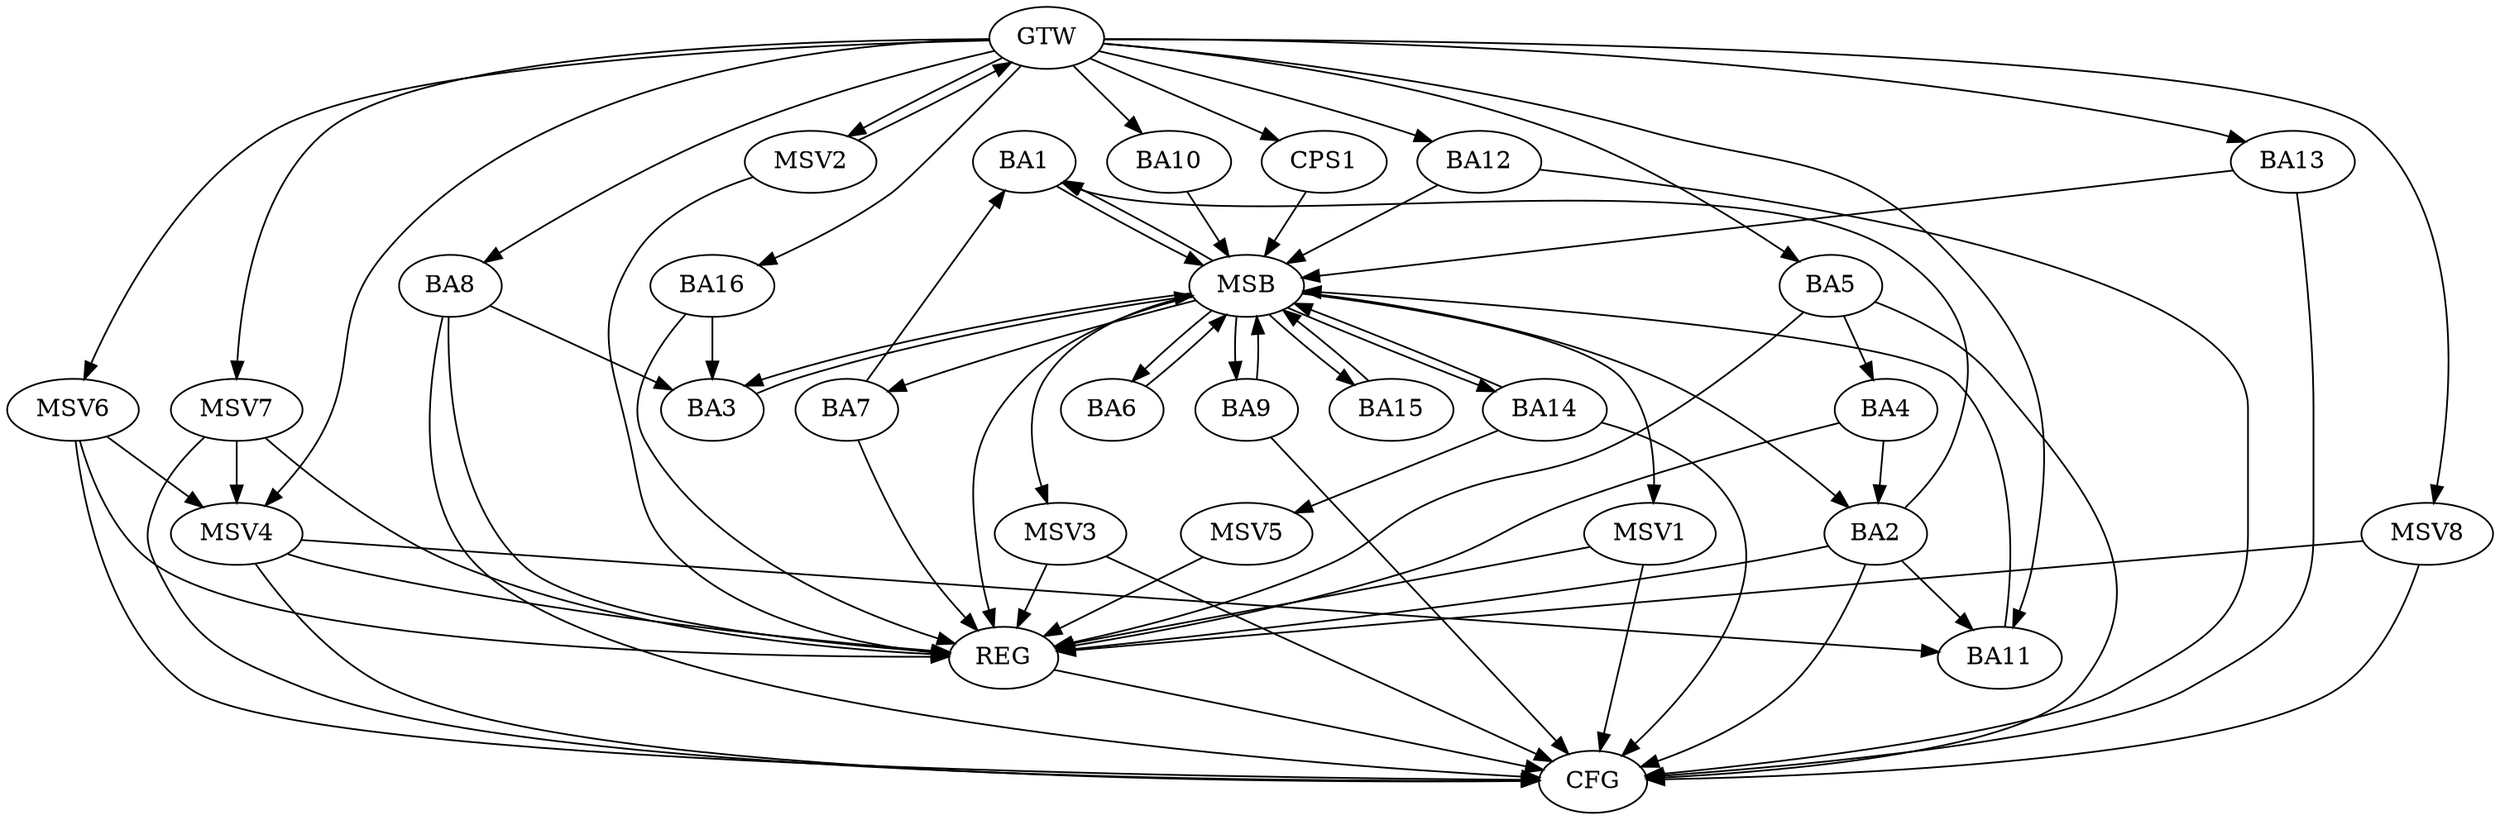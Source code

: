 strict digraph G {
  BA1 [ label="BA1" ];
  BA2 [ label="BA2" ];
  BA3 [ label="BA3" ];
  BA4 [ label="BA4" ];
  BA5 [ label="BA5" ];
  BA6 [ label="BA6" ];
  BA7 [ label="BA7" ];
  BA8 [ label="BA8" ];
  BA9 [ label="BA9" ];
  BA10 [ label="BA10" ];
  BA11 [ label="BA11" ];
  BA12 [ label="BA12" ];
  BA13 [ label="BA13" ];
  BA14 [ label="BA14" ];
  BA15 [ label="BA15" ];
  BA16 [ label="BA16" ];
  CPS1 [ label="CPS1" ];
  GTW [ label="GTW" ];
  REG [ label="REG" ];
  MSB [ label="MSB" ];
  CFG [ label="CFG" ];
  MSV1 [ label="MSV1" ];
  MSV2 [ label="MSV2" ];
  MSV3 [ label="MSV3" ];
  MSV4 [ label="MSV4" ];
  MSV5 [ label="MSV5" ];
  MSV6 [ label="MSV6" ];
  MSV7 [ label="MSV7" ];
  MSV8 [ label="MSV8" ];
  BA2 -> BA1;
  BA4 -> BA2;
  BA5 -> BA4;
  BA7 -> BA1;
  BA8 -> BA3;
  BA16 -> BA3;
  GTW -> BA5;
  GTW -> BA8;
  GTW -> BA10;
  GTW -> BA11;
  GTW -> BA12;
  GTW -> BA13;
  GTW -> BA16;
  GTW -> CPS1;
  BA2 -> REG;
  BA4 -> REG;
  BA5 -> REG;
  BA7 -> REG;
  BA8 -> REG;
  BA16 -> REG;
  BA1 -> MSB;
  MSB -> BA2;
  MSB -> REG;
  BA3 -> MSB;
  MSB -> BA1;
  BA6 -> MSB;
  MSB -> BA3;
  BA9 -> MSB;
  BA10 -> MSB;
  MSB -> BA7;
  BA11 -> MSB;
  MSB -> BA9;
  BA12 -> MSB;
  BA13 -> MSB;
  BA14 -> MSB;
  MSB -> BA6;
  BA15 -> MSB;
  CPS1 -> MSB;
  MSB -> BA15;
  MSB -> BA14;
  BA2 -> CFG;
  BA14 -> CFG;
  BA8 -> CFG;
  BA5 -> CFG;
  BA13 -> CFG;
  BA12 -> CFG;
  BA9 -> CFG;
  REG -> CFG;
  BA2 -> BA11;
  MSB -> MSV1;
  MSV1 -> REG;
  MSV1 -> CFG;
  MSV2 -> GTW;
  GTW -> MSV2;
  MSV2 -> REG;
  MSB -> MSV3;
  MSV3 -> REG;
  MSV3 -> CFG;
  MSV4 -> BA11;
  GTW -> MSV4;
  MSV4 -> REG;
  MSV4 -> CFG;
  BA14 -> MSV5;
  MSV5 -> REG;
  MSV6 -> MSV4;
  GTW -> MSV6;
  MSV6 -> REG;
  MSV6 -> CFG;
  MSV7 -> MSV4;
  GTW -> MSV7;
  MSV7 -> REG;
  MSV7 -> CFG;
  GTW -> MSV8;
  MSV8 -> REG;
  MSV8 -> CFG;
}
